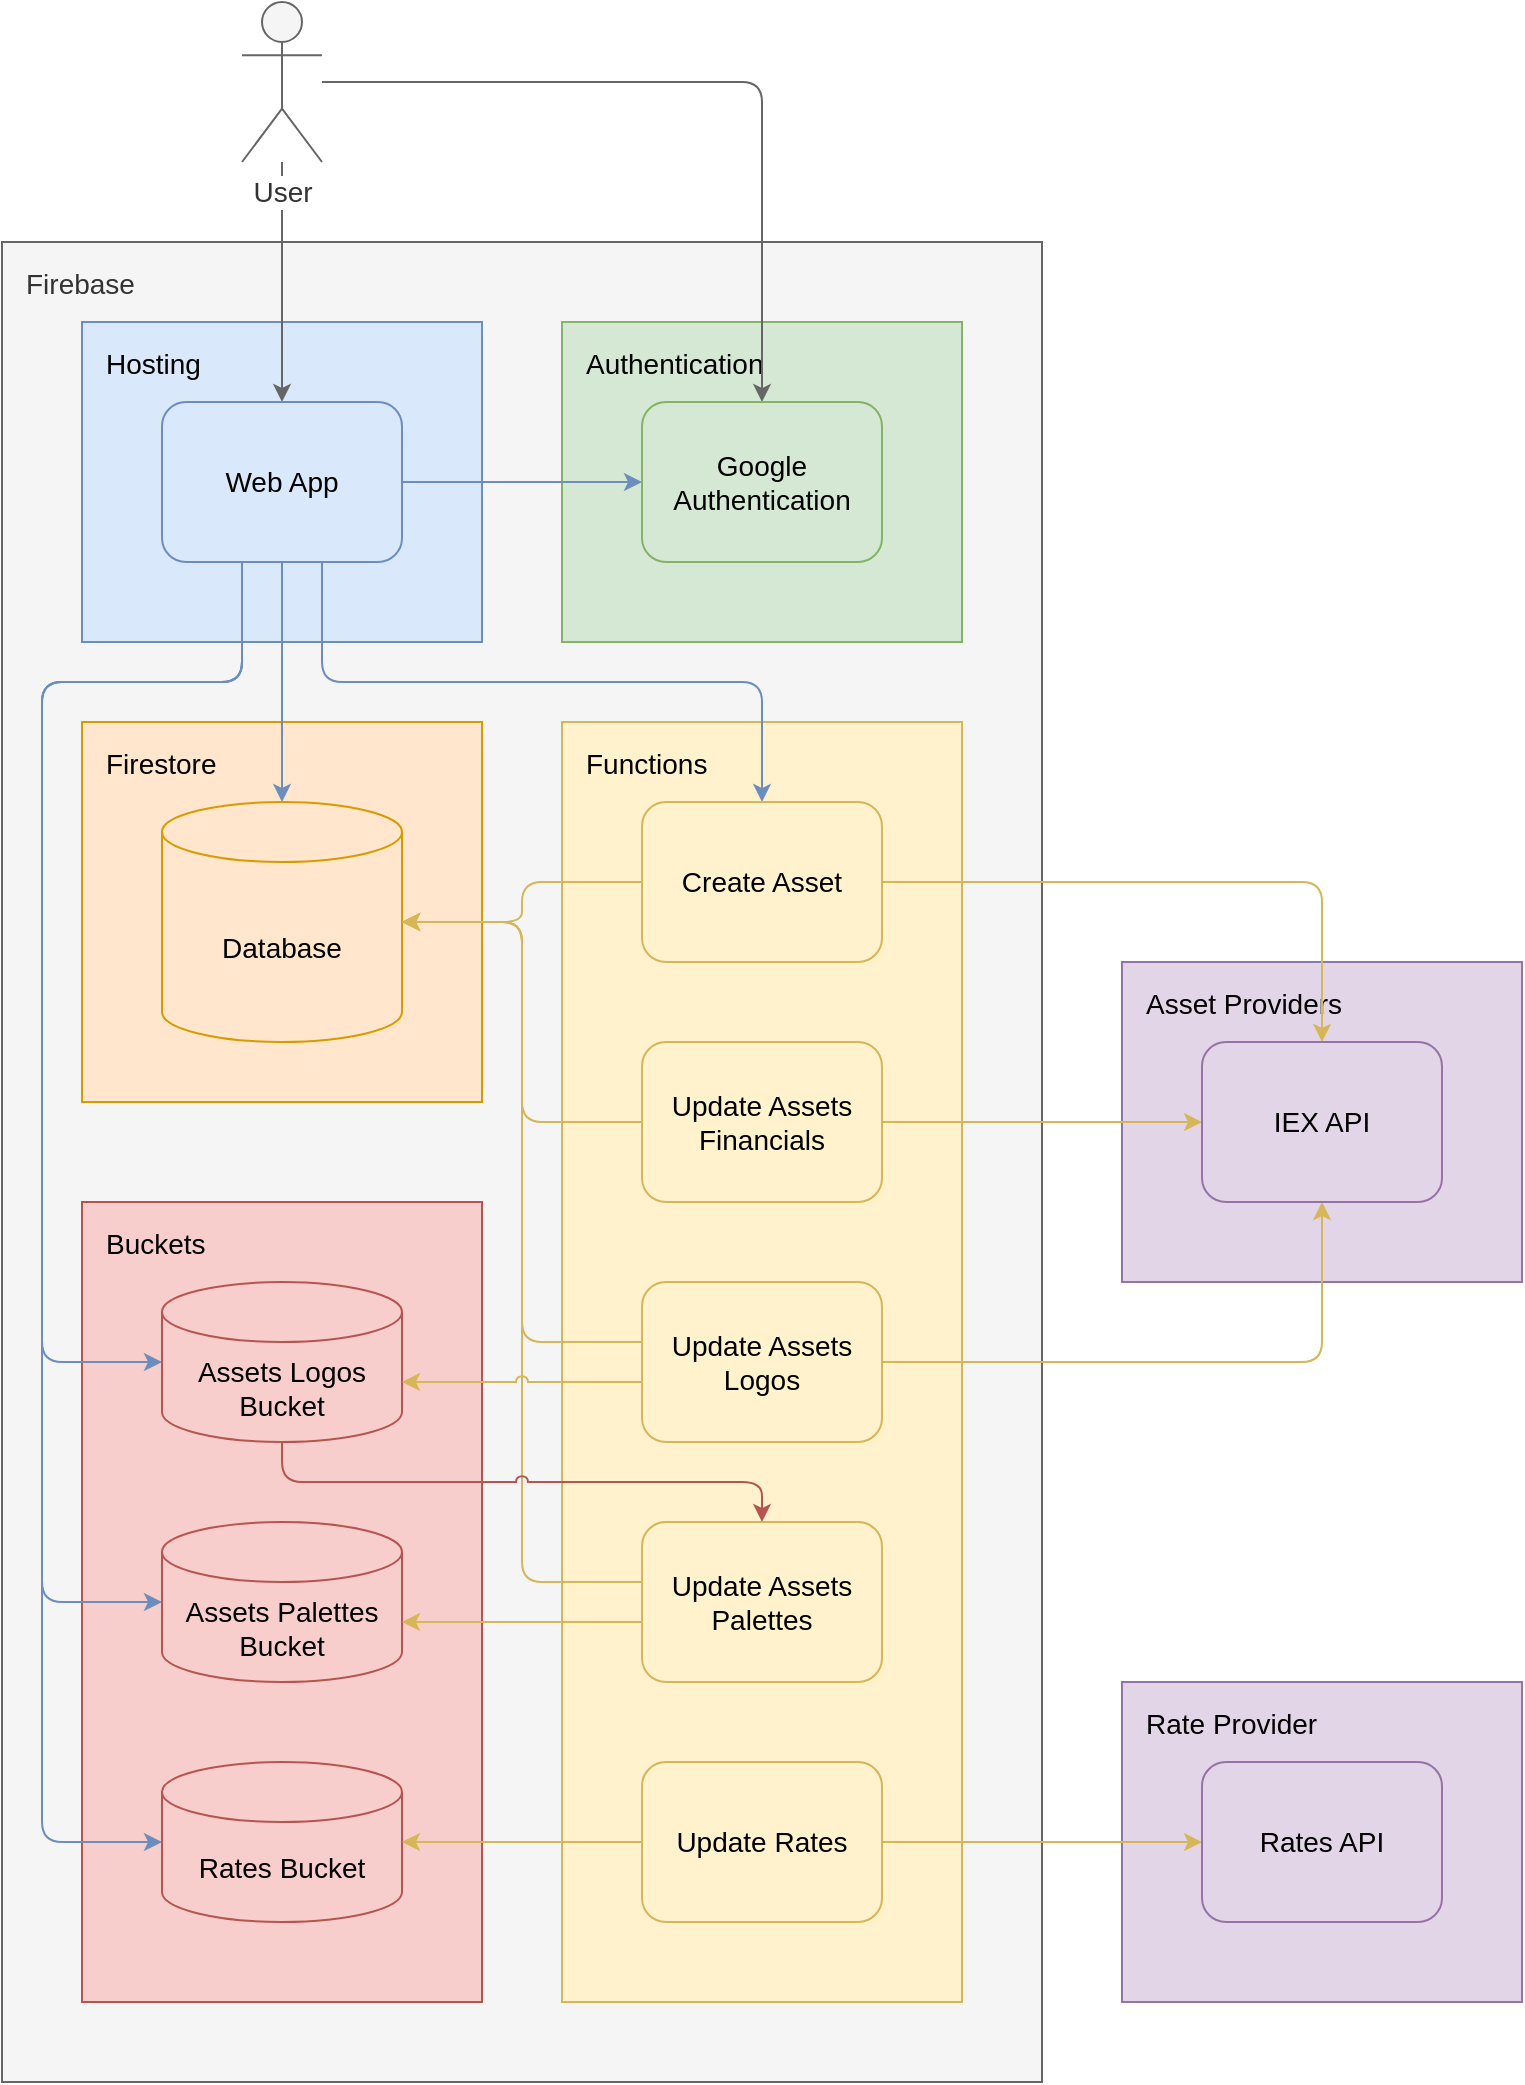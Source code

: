 <mxfile version="14.6.0" type="google"><diagram id="WwGvC7EjVWQDPawm_ObL" name="Page-1"><mxGraphModel dx="1298" dy="841" grid="1" gridSize="10" guides="1" tooltips="1" connect="1" arrows="1" fold="1" page="1" pageScale="1" pageWidth="1100" pageHeight="850" math="0" shadow="0"><root><mxCell id="0"/><mxCell id="1" parent="0"/><mxCell id="PG1ld78UeVdu8K_3a7_9-45" value="Rate Provider" style="rounded=0;whiteSpace=wrap;html=1;verticalAlign=top;fontSize=14;fillColor=#e1d5e7;strokeColor=#9673a6;align=left;spacing=8;spacingLeft=4;" vertex="1" parent="1"><mxGeometry x="600" y="880" width="200" height="160" as="geometry"/></mxCell><mxCell id="PG1ld78UeVdu8K_3a7_9-44" value="Asset Providers" style="rounded=0;whiteSpace=wrap;html=1;verticalAlign=top;fontSize=14;fillColor=#e1d5e7;strokeColor=#9673a6;align=left;spacing=8;spacingLeft=4;" vertex="1" parent="1"><mxGeometry x="600" y="520" width="200" height="160" as="geometry"/></mxCell><mxCell id="PG1ld78UeVdu8K_3a7_9-42" value="Firebase" style="rounded=0;whiteSpace=wrap;html=1;verticalAlign=top;fontSize=14;fillColor=#f5f5f5;strokeColor=#666666;fontColor=#333333;align=left;spacing=8;spacingLeft=4;" vertex="1" parent="1"><mxGeometry x="40" y="160" width="520" height="920" as="geometry"/></mxCell><mxCell id="PG1ld78UeVdu8K_3a7_9-12" value="Functions" style="rounded=0;whiteSpace=wrap;html=1;verticalAlign=top;fontSize=14;fillColor=#fff2cc;strokeColor=#d6b656;align=left;spacing=8;spacingLeft=4;" vertex="1" parent="1"><mxGeometry x="320" y="400" width="200" height="640" as="geometry"/></mxCell><mxCell id="PG1ld78UeVdu8K_3a7_9-6" value="Buckets" style="rounded=0;whiteSpace=wrap;html=1;verticalAlign=top;fontSize=14;fillColor=#f8cecc;strokeColor=#b85450;align=left;spacing=8;spacingLeft=4;" vertex="1" parent="1"><mxGeometry x="80" y="640" width="200" height="400" as="geometry"/></mxCell><mxCell id="PG1ld78UeVdu8K_3a7_9-10" value="Firestore" style="rounded=0;whiteSpace=wrap;html=1;verticalAlign=top;fontSize=14;fillColor=#ffe6cc;strokeColor=#d79b00;align=left;spacing=8;spacingLeft=4;" vertex="1" parent="1"><mxGeometry x="80" y="400" width="200" height="190" as="geometry"/></mxCell><mxCell id="PG1ld78UeVdu8K_3a7_9-3" value="Hosting" style="rounded=0;whiteSpace=wrap;html=1;verticalAlign=top;fontSize=14;fillColor=#dae8fc;strokeColor=#6c8ebf;align=left;spacing=8;spacingLeft=4;" vertex="1" parent="1"><mxGeometry x="80" y="200" width="200" height="160" as="geometry"/></mxCell><mxCell id="PG1ld78UeVdu8K_3a7_9-4" value="Authentication" style="rounded=0;whiteSpace=wrap;html=1;verticalAlign=top;fontSize=14;fillColor=#d5e8d4;strokeColor=#82b366;align=left;spacing=8;spacingLeft=4;" vertex="1" parent="1"><mxGeometry x="320" y="200" width="200" height="160" as="geometry"/></mxCell><mxCell id="PG1ld78UeVdu8K_3a7_9-18" style="edgeStyle=orthogonalEdgeStyle;rounded=1;orthogonalLoop=1;jettySize=auto;html=1;fontSize=14;fillColor=#f5f5f5;strokeColor=#666666;" edge="1" parent="1" source="PG1ld78UeVdu8K_3a7_9-1" target="PG1ld78UeVdu8K_3a7_9-2"><mxGeometry relative="1" as="geometry"/></mxCell><mxCell id="PG1ld78UeVdu8K_3a7_9-19" style="edgeStyle=orthogonalEdgeStyle;rounded=1;orthogonalLoop=1;jettySize=auto;html=1;fontSize=14;fillColor=#f5f5f5;strokeColor=#666666;" edge="1" parent="1" source="PG1ld78UeVdu8K_3a7_9-1" target="PG1ld78UeVdu8K_3a7_9-5"><mxGeometry relative="1" as="geometry"/></mxCell><mxCell id="PG1ld78UeVdu8K_3a7_9-20" style="edgeStyle=orthogonalEdgeStyle;rounded=0;orthogonalLoop=1;jettySize=auto;html=1;fontSize=14;fillColor=#dae8fc;strokeColor=#6c8ebf;" edge="1" parent="1" source="PG1ld78UeVdu8K_3a7_9-2" target="PG1ld78UeVdu8K_3a7_9-5"><mxGeometry relative="1" as="geometry"><mxPoint x="350" y="230" as="sourcePoint"/><Array as="points"><mxPoint x="450" y="270"/><mxPoint x="450" y="270"/></Array></mxGeometry></mxCell><mxCell id="PG1ld78UeVdu8K_3a7_9-22" style="edgeStyle=orthogonalEdgeStyle;rounded=1;orthogonalLoop=1;jettySize=auto;html=1;fontSize=14;fillColor=#dae8fc;strokeColor=#6c8ebf;" edge="1" parent="1" source="PG1ld78UeVdu8K_3a7_9-2" target="PG1ld78UeVdu8K_3a7_9-11"><mxGeometry relative="1" as="geometry"/></mxCell><mxCell id="PG1ld78UeVdu8K_3a7_9-23" style="edgeStyle=orthogonalEdgeStyle;rounded=1;orthogonalLoop=1;jettySize=auto;html=1;fontSize=14;fillColor=#dae8fc;strokeColor=#6c8ebf;" edge="1" parent="1" source="PG1ld78UeVdu8K_3a7_9-2" target="PG1ld78UeVdu8K_3a7_9-13"><mxGeometry relative="1" as="geometry"><Array as="points"><mxPoint x="200" y="380"/><mxPoint x="420" y="380"/></Array></mxGeometry></mxCell><mxCell id="PG1ld78UeVdu8K_3a7_9-24" style="edgeStyle=orthogonalEdgeStyle;rounded=1;orthogonalLoop=1;jettySize=auto;html=1;fontSize=14;fillColor=#dae8fc;strokeColor=#6c8ebf;" edge="1" parent="1" source="PG1ld78UeVdu8K_3a7_9-2" target="PG1ld78UeVdu8K_3a7_9-9"><mxGeometry relative="1" as="geometry"><Array as="points"><mxPoint x="160" y="380"/><mxPoint x="60" y="380"/><mxPoint x="60" y="960"/></Array></mxGeometry></mxCell><mxCell id="PG1ld78UeVdu8K_3a7_9-25" style="edgeStyle=orthogonalEdgeStyle;rounded=1;orthogonalLoop=1;jettySize=auto;html=1;fontSize=14;fillColor=#dae8fc;strokeColor=#6c8ebf;" edge="1" parent="1" source="PG1ld78UeVdu8K_3a7_9-2" target="PG1ld78UeVdu8K_3a7_9-7"><mxGeometry relative="1" as="geometry"><Array as="points"><mxPoint x="160" y="380"/><mxPoint x="60" y="380"/><mxPoint x="60" y="840"/></Array></mxGeometry></mxCell><mxCell id="PG1ld78UeVdu8K_3a7_9-26" style="edgeStyle=orthogonalEdgeStyle;rounded=1;orthogonalLoop=1;jettySize=auto;html=1;fontSize=14;fillColor=#dae8fc;strokeColor=#6c8ebf;" edge="1" parent="1" source="PG1ld78UeVdu8K_3a7_9-2" target="PG1ld78UeVdu8K_3a7_9-8"><mxGeometry relative="1" as="geometry"><Array as="points"><mxPoint x="160" y="380"/><mxPoint x="60" y="380"/><mxPoint x="60" y="720"/></Array></mxGeometry></mxCell><mxCell id="PG1ld78UeVdu8K_3a7_9-2" value="Web App" style="rounded=1;whiteSpace=wrap;html=1;fontSize=14;fillColor=#dae8fc;strokeColor=#6c8ebf;" vertex="1" parent="1"><mxGeometry x="120" y="240" width="120" height="80" as="geometry"/></mxCell><mxCell id="PG1ld78UeVdu8K_3a7_9-5" value="Google Authentication" style="rounded=1;whiteSpace=wrap;html=1;fontSize=14;fillColor=#d5e8d4;strokeColor=#82b366;" vertex="1" parent="1"><mxGeometry x="360" y="240" width="120" height="80" as="geometry"/></mxCell><mxCell id="PG1ld78UeVdu8K_3a7_9-7" value="Assets Palettes Bucket" style="shape=cylinder3;whiteSpace=wrap;html=1;boundedLbl=1;backgroundOutline=1;size=15;fontSize=14;fillColor=#f8cecc;strokeColor=#b85450;" vertex="1" parent="1"><mxGeometry x="120" y="800" width="120" height="80" as="geometry"/></mxCell><mxCell id="PG1ld78UeVdu8K_3a7_9-8" value="Assets Logos Bucket" style="shape=cylinder3;whiteSpace=wrap;html=1;boundedLbl=1;backgroundOutline=1;size=15;fontSize=14;fillColor=#f8cecc;strokeColor=#b85450;" vertex="1" parent="1"><mxGeometry x="120" y="680" width="120" height="80" as="geometry"/></mxCell><mxCell id="PG1ld78UeVdu8K_3a7_9-9" value="Rates Bucket" style="shape=cylinder3;whiteSpace=wrap;html=1;boundedLbl=1;backgroundOutline=1;size=15;fontSize=14;fillColor=#f8cecc;strokeColor=#b85450;" vertex="1" parent="1"><mxGeometry x="120" y="920" width="120" height="80" as="geometry"/></mxCell><mxCell id="PG1ld78UeVdu8K_3a7_9-11" value="Database" style="shape=cylinder3;whiteSpace=wrap;html=1;boundedLbl=1;backgroundOutline=1;size=15;fontSize=14;fillColor=#ffe6cc;strokeColor=#d79b00;" vertex="1" parent="1"><mxGeometry x="120" y="440" width="120" height="120" as="geometry"/></mxCell><mxCell id="PG1ld78UeVdu8K_3a7_9-28" style="edgeStyle=orthogonalEdgeStyle;rounded=1;orthogonalLoop=1;jettySize=auto;html=1;fontSize=14;fillColor=#fff2cc;strokeColor=#d6b656;" edge="1" parent="1" source="PG1ld78UeVdu8K_3a7_9-13" target="PG1ld78UeVdu8K_3a7_9-27"><mxGeometry relative="1" as="geometry"/></mxCell><mxCell id="PG1ld78UeVdu8K_3a7_9-40" style="edgeStyle=orthogonalEdgeStyle;rounded=1;orthogonalLoop=1;jettySize=auto;html=1;fontSize=14;entryX=1;entryY=0.5;entryDx=0;entryDy=0;entryPerimeter=0;fillColor=#fff2cc;strokeColor=#d6b656;" edge="1" parent="1" source="PG1ld78UeVdu8K_3a7_9-13" target="PG1ld78UeVdu8K_3a7_9-11"><mxGeometry relative="1" as="geometry"><Array as="points"/></mxGeometry></mxCell><mxCell id="PG1ld78UeVdu8K_3a7_9-13" value="Create Asset" style="rounded=1;whiteSpace=wrap;html=1;fontSize=14;fillColor=#fff2cc;strokeColor=#d6b656;" vertex="1" parent="1"><mxGeometry x="360" y="440" width="120" height="80" as="geometry"/></mxCell><mxCell id="PG1ld78UeVdu8K_3a7_9-29" style="edgeStyle=orthogonalEdgeStyle;rounded=1;orthogonalLoop=1;jettySize=auto;html=1;fontSize=14;fillColor=#fff2cc;strokeColor=#d6b656;" edge="1" parent="1" source="PG1ld78UeVdu8K_3a7_9-14" target="PG1ld78UeVdu8K_3a7_9-27"><mxGeometry relative="1" as="geometry"/></mxCell><mxCell id="PG1ld78UeVdu8K_3a7_9-39" style="edgeStyle=orthogonalEdgeStyle;rounded=1;orthogonalLoop=1;jettySize=auto;html=1;fontSize=14;fillColor=#fff2cc;strokeColor=#d6b656;" edge="1" parent="1" source="PG1ld78UeVdu8K_3a7_9-14" target="PG1ld78UeVdu8K_3a7_9-11"><mxGeometry relative="1" as="geometry"><Array as="points"><mxPoint x="300" y="600"/><mxPoint x="300" y="500"/></Array></mxGeometry></mxCell><mxCell id="PG1ld78UeVdu8K_3a7_9-14" value="Update Assets Financials" style="rounded=1;whiteSpace=wrap;html=1;fontSize=14;fillColor=#fff2cc;strokeColor=#d6b656;" vertex="1" parent="1"><mxGeometry x="360" y="560" width="120" height="80" as="geometry"/></mxCell><mxCell id="PG1ld78UeVdu8K_3a7_9-30" style="edgeStyle=orthogonalEdgeStyle;rounded=1;orthogonalLoop=1;jettySize=auto;html=1;fontSize=14;fillColor=#fff2cc;strokeColor=#d6b656;" edge="1" parent="1" source="PG1ld78UeVdu8K_3a7_9-15" target="PG1ld78UeVdu8K_3a7_9-27"><mxGeometry relative="1" as="geometry"/></mxCell><mxCell id="PG1ld78UeVdu8K_3a7_9-37" style="edgeStyle=orthogonalEdgeStyle;rounded=1;orthogonalLoop=1;jettySize=auto;html=1;fontSize=14;fillColor=#fff2cc;strokeColor=#d6b656;" edge="1" parent="1" source="PG1ld78UeVdu8K_3a7_9-15" target="PG1ld78UeVdu8K_3a7_9-11"><mxGeometry relative="1" as="geometry"><Array as="points"><mxPoint x="300" y="710"/><mxPoint x="300" y="500"/></Array></mxGeometry></mxCell><mxCell id="PG1ld78UeVdu8K_3a7_9-15" value="Update Assets Logos" style="rounded=1;whiteSpace=wrap;html=1;fontSize=14;fillColor=#fff2cc;strokeColor=#d6b656;" vertex="1" parent="1"><mxGeometry x="360" y="680" width="120" height="80" as="geometry"/></mxCell><mxCell id="PG1ld78UeVdu8K_3a7_9-35" style="edgeStyle=orthogonalEdgeStyle;rounded=1;orthogonalLoop=1;jettySize=auto;html=1;fontSize=14;fillColor=#fff2cc;strokeColor=#d6b656;" edge="1" parent="1" source="PG1ld78UeVdu8K_3a7_9-16" target="PG1ld78UeVdu8K_3a7_9-7"><mxGeometry relative="1" as="geometry"><Array as="points"><mxPoint x="320" y="850"/><mxPoint x="320" y="850"/></Array></mxGeometry></mxCell><mxCell id="PG1ld78UeVdu8K_3a7_9-36" style="edgeStyle=orthogonalEdgeStyle;rounded=1;orthogonalLoop=1;jettySize=auto;html=1;fontSize=14;fillColor=#fff2cc;strokeColor=#d6b656;" edge="1" parent="1" source="PG1ld78UeVdu8K_3a7_9-16" target="PG1ld78UeVdu8K_3a7_9-11"><mxGeometry relative="1" as="geometry"><Array as="points"><mxPoint x="300" y="830"/><mxPoint x="300" y="500"/></Array></mxGeometry></mxCell><mxCell id="PG1ld78UeVdu8K_3a7_9-16" value="Update Assets Palettes" style="rounded=1;whiteSpace=wrap;html=1;fontSize=14;fillColor=#fff2cc;strokeColor=#d6b656;" vertex="1" parent="1"><mxGeometry x="360" y="800" width="120" height="80" as="geometry"/></mxCell><mxCell id="PG1ld78UeVdu8K_3a7_9-32" style="edgeStyle=orthogonalEdgeStyle;rounded=1;orthogonalLoop=1;jettySize=auto;html=1;fontSize=14;fillColor=#fff2cc;strokeColor=#d6b656;" edge="1" parent="1" source="PG1ld78UeVdu8K_3a7_9-17" target="PG1ld78UeVdu8K_3a7_9-31"><mxGeometry relative="1" as="geometry"/></mxCell><mxCell id="PG1ld78UeVdu8K_3a7_9-33" style="edgeStyle=orthogonalEdgeStyle;rounded=1;orthogonalLoop=1;jettySize=auto;html=1;entryX=1;entryY=0.5;entryDx=0;entryDy=0;entryPerimeter=0;fontSize=14;fillColor=#fff2cc;strokeColor=#d6b656;" edge="1" parent="1" source="PG1ld78UeVdu8K_3a7_9-17" target="PG1ld78UeVdu8K_3a7_9-9"><mxGeometry relative="1" as="geometry"/></mxCell><mxCell id="PG1ld78UeVdu8K_3a7_9-17" value="Update Rates" style="rounded=1;whiteSpace=wrap;html=1;fontSize=14;fillColor=#fff2cc;strokeColor=#d6b656;" vertex="1" parent="1"><mxGeometry x="360" y="920" width="120" height="80" as="geometry"/></mxCell><mxCell id="PG1ld78UeVdu8K_3a7_9-27" value="IEX API" style="rounded=1;whiteSpace=wrap;html=1;fontSize=14;fillColor=#e1d5e7;strokeColor=#9673a6;" vertex="1" parent="1"><mxGeometry x="640" y="560" width="120" height="80" as="geometry"/></mxCell><mxCell id="PG1ld78UeVdu8K_3a7_9-31" value="Rates API" style="rounded=1;whiteSpace=wrap;html=1;fontSize=14;fillColor=#e1d5e7;strokeColor=#9673a6;" vertex="1" parent="1"><mxGeometry x="640" y="920" width="120" height="80" as="geometry"/></mxCell><mxCell id="PG1ld78UeVdu8K_3a7_9-34" style="edgeStyle=orthogonalEdgeStyle;rounded=1;orthogonalLoop=1;jettySize=auto;html=1;fontSize=14;jumpStyle=arc;fillColor=#f8cecc;strokeColor=#b85450;" edge="1" parent="1" source="PG1ld78UeVdu8K_3a7_9-8" target="PG1ld78UeVdu8K_3a7_9-16"><mxGeometry relative="1" as="geometry"><Array as="points"><mxPoint x="180" y="780"/><mxPoint x="420" y="780"/></Array></mxGeometry></mxCell><mxCell id="PG1ld78UeVdu8K_3a7_9-1" value="User" style="shape=umlActor;verticalLabelPosition=bottom;verticalAlign=top;html=1;outlineConnect=0;fontSize=14;labelBackgroundColor=#ffffff;fillColor=#f5f5f5;strokeColor=#666666;fontColor=#333333;" vertex="1" parent="1"><mxGeometry x="160" y="40" width="40" height="80" as="geometry"/></mxCell><mxCell id="PG1ld78UeVdu8K_3a7_9-38" style="edgeStyle=orthogonalEdgeStyle;rounded=1;orthogonalLoop=1;jettySize=auto;html=1;fontSize=14;jumpStyle=arc;fillColor=#fff2cc;strokeColor=#d6b656;" edge="1" parent="1" source="PG1ld78UeVdu8K_3a7_9-15" target="PG1ld78UeVdu8K_3a7_9-8"><mxGeometry relative="1" as="geometry"><Array as="points"><mxPoint x="260" y="730"/><mxPoint x="260" y="730"/></Array></mxGeometry></mxCell></root></mxGraphModel></diagram></mxfile>